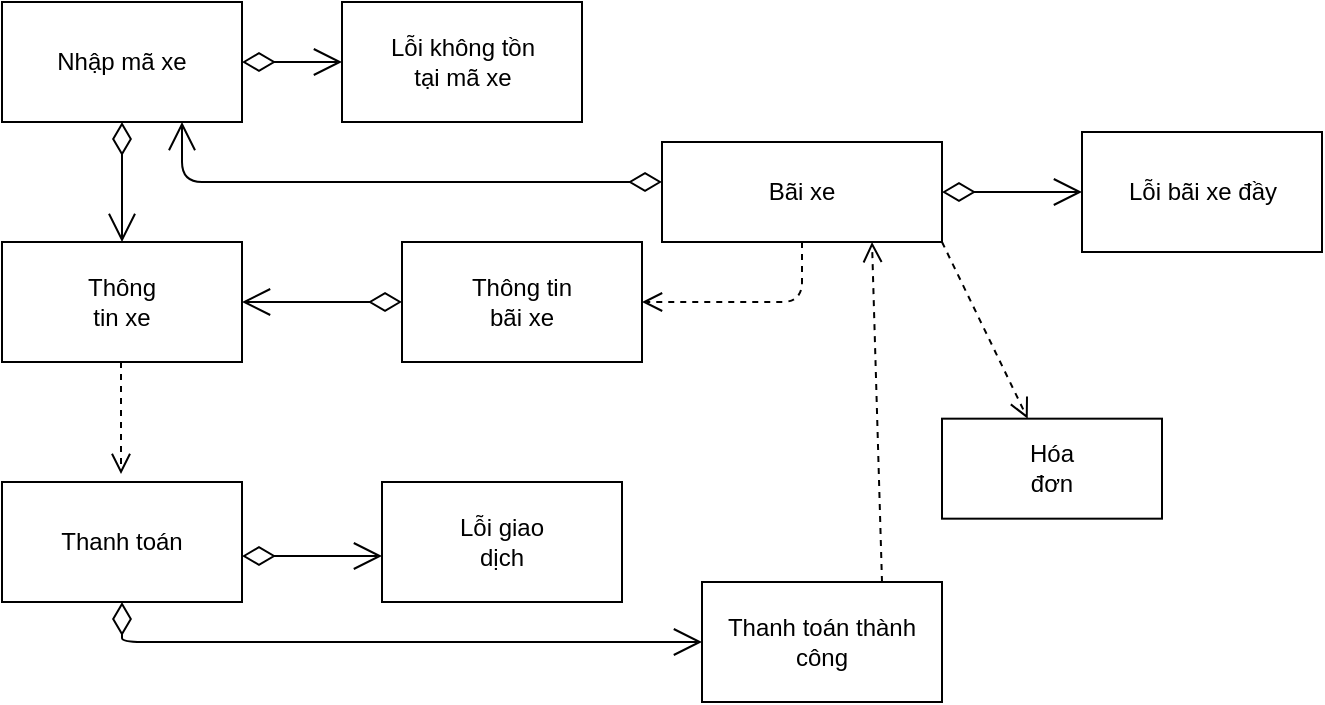 <mxfile version="14.1.8" type="device"><diagram id="8OdJmrbPNUzm8wSHEGQR" name="Page-1"><mxGraphModel dx="1422" dy="762" grid="1" gridSize="10" guides="1" tooltips="1" connect="1" arrows="1" fold="1" page="1" pageScale="1" pageWidth="827" pageHeight="1169" math="0" shadow="0"><root><mxCell id="0"/><mxCell id="1" parent="0"/><mxCell id="PoXY78f99t63Nko9OUw8-16" value="" style="group" parent="1" vertex="1" connectable="0"><mxGeometry x="370" y="110" width="140" height="50" as="geometry"/></mxCell><mxCell id="PoXY78f99t63Nko9OUw8-14" value="" style="rounded=0;whiteSpace=wrap;html=1;" parent="PoXY78f99t63Nko9OUw8-16" vertex="1"><mxGeometry width="140" height="50" as="geometry"/></mxCell><mxCell id="PoXY78f99t63Nko9OUw8-15" value="Bãi xe" style="text;html=1;strokeColor=none;fillColor=none;align=center;verticalAlign=middle;whiteSpace=wrap;rounded=0;" parent="PoXY78f99t63Nko9OUw8-16" vertex="1"><mxGeometry x="30" y="12.5" width="80" height="25" as="geometry"/></mxCell><mxCell id="PoXY78f99t63Nko9OUw8-23" value="" style="group" parent="1" vertex="1" connectable="0"><mxGeometry x="240" y="160" width="120" height="60" as="geometry"/></mxCell><mxCell id="PoXY78f99t63Nko9OUw8-17" value="" style="rounded=0;whiteSpace=wrap;html=1;" parent="PoXY78f99t63Nko9OUw8-23" vertex="1"><mxGeometry width="120" height="60" as="geometry"/></mxCell><mxCell id="PoXY78f99t63Nko9OUw8-20" value="Thông tin bãi xe" style="text;html=1;strokeColor=none;fillColor=none;align=center;verticalAlign=middle;whiteSpace=wrap;rounded=0;" parent="PoXY78f99t63Nko9OUw8-23" vertex="1"><mxGeometry x="25" y="20" width="70" height="20" as="geometry"/></mxCell><mxCell id="PoXY78f99t63Nko9OUw8-27" value="" style="group" parent="1" vertex="1" connectable="0"><mxGeometry x="40" y="160" width="120" height="60" as="geometry"/></mxCell><mxCell id="PoXY78f99t63Nko9OUw8-19" value="" style="rounded=0;whiteSpace=wrap;html=1;" parent="PoXY78f99t63Nko9OUw8-27" vertex="1"><mxGeometry width="120" height="60" as="geometry"/></mxCell><mxCell id="PoXY78f99t63Nko9OUw8-26" value="Thông tin xe" style="text;html=1;strokeColor=none;fillColor=none;align=center;verticalAlign=middle;whiteSpace=wrap;rounded=0;" parent="PoXY78f99t63Nko9OUw8-27" vertex="1"><mxGeometry x="35" y="20" width="50" height="20" as="geometry"/></mxCell><mxCell id="PoXY78f99t63Nko9OUw8-30" value="" style="group" parent="1" vertex="1" connectable="0"><mxGeometry x="210" y="40" width="120" height="60" as="geometry"/></mxCell><mxCell id="PoXY78f99t63Nko9OUw8-28" value="" style="rounded=0;whiteSpace=wrap;html=1;" parent="PoXY78f99t63Nko9OUw8-30" vertex="1"><mxGeometry width="120" height="60" as="geometry"/></mxCell><mxCell id="PoXY78f99t63Nko9OUw8-29" value="Lỗi không tồn tại mã xe" style="text;html=1;strokeColor=none;fillColor=none;align=center;verticalAlign=middle;whiteSpace=wrap;rounded=0;" parent="PoXY78f99t63Nko9OUw8-30" vertex="1"><mxGeometry x="22.5" y="25" width="75" height="10" as="geometry"/></mxCell><mxCell id="PoXY78f99t63Nko9OUw8-33" value="" style="group" parent="1" vertex="1" connectable="0"><mxGeometry x="40" y="40" width="120" height="60" as="geometry"/></mxCell><mxCell id="PoXY78f99t63Nko9OUw8-31" value="" style="rounded=0;whiteSpace=wrap;html=1;" parent="PoXY78f99t63Nko9OUw8-33" vertex="1"><mxGeometry width="120" height="60" as="geometry"/></mxCell><mxCell id="PoXY78f99t63Nko9OUw8-32" value="Nhập mã xe" style="text;html=1;strokeColor=none;fillColor=none;align=center;verticalAlign=middle;whiteSpace=wrap;rounded=0;" parent="PoXY78f99t63Nko9OUw8-33" vertex="1"><mxGeometry x="25" y="20" width="70" height="20" as="geometry"/></mxCell><mxCell id="PoXY78f99t63Nko9OUw8-36" value="" style="group" parent="1" vertex="1" connectable="0"><mxGeometry x="580" y="105" width="120" height="60" as="geometry"/></mxCell><mxCell id="PoXY78f99t63Nko9OUw8-34" value="" style="rounded=0;whiteSpace=wrap;html=1;" parent="PoXY78f99t63Nko9OUw8-36" vertex="1"><mxGeometry width="120" height="60" as="geometry"/></mxCell><mxCell id="PoXY78f99t63Nko9OUw8-35" value="Lỗi bãi xe đầy" style="text;html=1;strokeColor=none;fillColor=none;align=center;verticalAlign=middle;whiteSpace=wrap;rounded=0;" parent="PoXY78f99t63Nko9OUw8-36" vertex="1"><mxGeometry x="17.5" y="20" width="85" height="20" as="geometry"/></mxCell><mxCell id="PoXY78f99t63Nko9OUw8-39" value="" style="group" parent="1" vertex="1" connectable="0"><mxGeometry x="510" y="240" width="110" height="50" as="geometry"/></mxCell><mxCell id="PoXY78f99t63Nko9OUw8-37" value="" style="rounded=0;whiteSpace=wrap;html=1;" parent="PoXY78f99t63Nko9OUw8-39" vertex="1"><mxGeometry y="8.333" width="110" height="50" as="geometry"/></mxCell><mxCell id="PoXY78f99t63Nko9OUw8-38" value="Hóa đơn" style="text;html=1;strokeColor=none;fillColor=none;align=center;verticalAlign=middle;whiteSpace=wrap;rounded=0;" parent="PoXY78f99t63Nko9OUw8-39" vertex="1"><mxGeometry x="32.083" y="24.997" width="45.833" height="16.667" as="geometry"/></mxCell><mxCell id="PoXY78f99t63Nko9OUw8-42" value="" style="group" parent="1" vertex="1" connectable="0"><mxGeometry x="40" y="280" width="120" height="60" as="geometry"/></mxCell><mxCell id="PoXY78f99t63Nko9OUw8-40" value="" style="rounded=0;whiteSpace=wrap;html=1;" parent="PoXY78f99t63Nko9OUw8-42" vertex="1"><mxGeometry width="120" height="60" as="geometry"/></mxCell><mxCell id="PoXY78f99t63Nko9OUw8-41" value="Thanh toán" style="text;html=1;strokeColor=none;fillColor=none;align=center;verticalAlign=middle;whiteSpace=wrap;rounded=0;" parent="PoXY78f99t63Nko9OUw8-42" vertex="1"><mxGeometry x="25" y="20" width="70" height="20" as="geometry"/></mxCell><mxCell id="PoXY78f99t63Nko9OUw8-48" value="" style="group" parent="1" vertex="1" connectable="0"><mxGeometry x="230" y="280" width="120" height="60" as="geometry"/></mxCell><mxCell id="PoXY78f99t63Nko9OUw8-46" value="" style="rounded=0;whiteSpace=wrap;html=1;" parent="PoXY78f99t63Nko9OUw8-48" vertex="1"><mxGeometry width="120" height="60" as="geometry"/></mxCell><mxCell id="PoXY78f99t63Nko9OUw8-47" value="Lỗi giao dịch" style="text;html=1;strokeColor=none;fillColor=none;align=center;verticalAlign=middle;whiteSpace=wrap;rounded=0;" parent="PoXY78f99t63Nko9OUw8-48" vertex="1"><mxGeometry x="30" y="20" width="60" height="20" as="geometry"/></mxCell><mxCell id="PoXY78f99t63Nko9OUw8-70" value="" style="endArrow=open;html=1;endSize=12;startArrow=diamondThin;startSize=14;startFill=0;edgeStyle=orthogonalEdgeStyle;align=left;verticalAlign=bottom;entryX=0;entryY=0.5;entryDx=0;entryDy=0;exitX=1;exitY=0.5;exitDx=0;exitDy=0;" parent="1" source="PoXY78f99t63Nko9OUw8-31" target="PoXY78f99t63Nko9OUw8-28" edge="1"><mxGeometry x="-1" y="3" relative="1" as="geometry"><mxPoint x="330" y="255" as="sourcePoint"/><mxPoint x="140" y="110" as="targetPoint"/><Array as="points"><mxPoint x="180" y="70"/><mxPoint x="180" y="70"/></Array></mxGeometry></mxCell><mxCell id="PoXY78f99t63Nko9OUw8-72" value="" style="html=1;verticalAlign=bottom;endArrow=open;dashed=1;endSize=8;entryX=0.25;entryY=0;entryDx=0;entryDy=0;" parent="1" edge="1"><mxGeometry x="-0.072" y="41" relative="1" as="geometry"><mxPoint x="99.5" y="220" as="sourcePoint"/><mxPoint x="99.5" y="276" as="targetPoint"/><mxPoint as="offset"/></mxGeometry></mxCell><mxCell id="PoXY78f99t63Nko9OUw8-76" value="" style="endArrow=open;html=1;endSize=12;startArrow=diamondThin;startSize=14;startFill=0;edgeStyle=orthogonalEdgeStyle;align=left;verticalAlign=bottom;entryX=0;entryY=0.65;entryDx=0;entryDy=0;entryPerimeter=0;" parent="1" edge="1"><mxGeometry x="-1" y="3" relative="1" as="geometry"><mxPoint x="160" y="317" as="sourcePoint"/><mxPoint x="230" y="317" as="targetPoint"/></mxGeometry></mxCell><mxCell id="PoXY78f99t63Nko9OUw8-85" value="" style="html=1;verticalAlign=bottom;endArrow=open;dashed=1;endSize=8;exitX=0.5;exitY=1;exitDx=0;exitDy=0;" parent="1" source="PoXY78f99t63Nko9OUw8-14" edge="1"><mxGeometry x="-0.072" y="41" relative="1" as="geometry"><mxPoint x="160" y="150" as="sourcePoint"/><mxPoint x="360" y="190" as="targetPoint"/><mxPoint as="offset"/><Array as="points"><mxPoint x="440" y="190"/></Array></mxGeometry></mxCell><mxCell id="PoXY78f99t63Nko9OUw8-87" value="" style="endArrow=open;html=1;endSize=12;startArrow=diamondThin;startSize=14;startFill=0;edgeStyle=orthogonalEdgeStyle;align=left;verticalAlign=bottom;entryX=0.75;entryY=1;entryDx=0;entryDy=0;" parent="1" target="PoXY78f99t63Nko9OUw8-31" edge="1"><mxGeometry x="-1" y="3" relative="1" as="geometry"><mxPoint x="370" y="130" as="sourcePoint"/><mxPoint x="250" y="130" as="targetPoint"/><Array as="points"><mxPoint x="130" y="130"/></Array></mxGeometry></mxCell><mxCell id="PoXY78f99t63Nko9OUw8-90" value="" style="endArrow=open;html=1;endSize=12;startArrow=diamondThin;startSize=14;startFill=0;edgeStyle=orthogonalEdgeStyle;align=left;verticalAlign=bottom;exitX=1;exitY=0.5;exitDx=0;exitDy=0;" parent="1" source="PoXY78f99t63Nko9OUw8-14" edge="1"><mxGeometry x="-1" y="3" relative="1" as="geometry"><mxPoint x="560" y="135" as="sourcePoint"/><mxPoint x="580" y="135" as="targetPoint"/><Array as="points"/></mxGeometry></mxCell><mxCell id="PoXY78f99t63Nko9OUw8-94" value="" style="group" parent="1" vertex="1" connectable="0"><mxGeometry x="390" y="330" width="120" height="60" as="geometry"/></mxCell><mxCell id="PoXY78f99t63Nko9OUw8-92" value="" style="rounded=0;whiteSpace=wrap;html=1;" parent="PoXY78f99t63Nko9OUw8-94" vertex="1"><mxGeometry width="120" height="60" as="geometry"/></mxCell><mxCell id="PoXY78f99t63Nko9OUw8-93" value="Thanh toán thành công" style="text;html=1;strokeColor=none;fillColor=none;align=center;verticalAlign=middle;whiteSpace=wrap;rounded=0;" parent="PoXY78f99t63Nko9OUw8-94" vertex="1"><mxGeometry x="10" y="20" width="100" height="20" as="geometry"/></mxCell><mxCell id="PoXY78f99t63Nko9OUw8-95" value="" style="html=1;verticalAlign=bottom;endArrow=open;dashed=1;endSize=8;exitX=1;exitY=1;exitDx=0;exitDy=0;" parent="1" edge="1" target="PoXY78f99t63Nko9OUw8-37" source="PoXY78f99t63Nko9OUw8-14"><mxGeometry x="-0.072" y="41" relative="1" as="geometry"><mxPoint x="619.5" y="165" as="sourcePoint"/><mxPoint x="620" y="250" as="targetPoint"/><Array as="points"/><mxPoint as="offset"/></mxGeometry></mxCell><mxCell id="QhhpgApaaJsdFDonTLKM-3" value="" style="endArrow=open;html=1;endSize=12;startArrow=diamondThin;startSize=14;startFill=0;edgeStyle=orthogonalEdgeStyle;align=left;verticalAlign=bottom;entryX=0.5;entryY=0;entryDx=0;entryDy=0;exitX=0.5;exitY=1;exitDx=0;exitDy=0;" edge="1" parent="1" source="PoXY78f99t63Nko9OUw8-31" target="PoXY78f99t63Nko9OUw8-19"><mxGeometry x="-1" y="3" relative="1" as="geometry"><mxPoint x="170" y="80" as="sourcePoint"/><mxPoint x="220" y="80" as="targetPoint"/><Array as="points"/></mxGeometry></mxCell><mxCell id="QhhpgApaaJsdFDonTLKM-5" value="" style="endArrow=open;html=1;endSize=12;startArrow=diamondThin;startSize=14;startFill=0;edgeStyle=orthogonalEdgeStyle;align=left;verticalAlign=bottom;entryX=0;entryY=0.5;entryDx=0;entryDy=0;exitX=0.5;exitY=1;exitDx=0;exitDy=0;" edge="1" parent="1" source="PoXY78f99t63Nko9OUw8-40" target="PoXY78f99t63Nko9OUw8-92"><mxGeometry x="-1" y="3" relative="1" as="geometry"><mxPoint x="170" y="327" as="sourcePoint"/><mxPoint x="240" y="327" as="targetPoint"/></mxGeometry></mxCell><mxCell id="QhhpgApaaJsdFDonTLKM-6" value="" style="html=1;verticalAlign=bottom;endArrow=open;dashed=1;endSize=8;exitX=0.75;exitY=0;exitDx=0;exitDy=0;entryX=0.75;entryY=1;entryDx=0;entryDy=0;" edge="1" parent="1" source="PoXY78f99t63Nko9OUw8-92" target="PoXY78f99t63Nko9OUw8-14"><mxGeometry x="-0.072" y="41" relative="1" as="geometry"><mxPoint x="520" y="170" as="sourcePoint"/><mxPoint x="562.868" y="258.333" as="targetPoint"/><Array as="points"/><mxPoint as="offset"/></mxGeometry></mxCell><mxCell id="QhhpgApaaJsdFDonTLKM-8" value="" style="endArrow=open;html=1;endSize=12;startArrow=diamondThin;startSize=14;startFill=0;edgeStyle=orthogonalEdgeStyle;align=left;verticalAlign=bottom;exitX=0;exitY=0.5;exitDx=0;exitDy=0;" edge="1" parent="1" source="PoXY78f99t63Nko9OUw8-17"><mxGeometry x="-1" y="3" relative="1" as="geometry"><mxPoint x="245" y="160" as="sourcePoint"/><mxPoint x="160" y="190" as="targetPoint"/><Array as="points"/></mxGeometry></mxCell></root></mxGraphModel></diagram></mxfile>